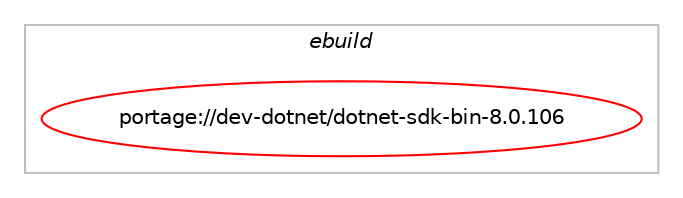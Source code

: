 digraph prolog {

# *************
# Graph options
# *************

newrank=true;
concentrate=true;
compound=true;
graph [rankdir=LR,fontname=Helvetica,fontsize=10,ranksep=1.5];#, ranksep=2.5, nodesep=0.2];
edge  [arrowhead=vee];
node  [fontname=Helvetica,fontsize=10];

# **********
# The ebuild
# **********

subgraph cluster_leftcol {
color=gray;
rank=same;
label=<<i>ebuild</i>>;
id [label="portage://dev-dotnet/dotnet-sdk-bin-8.0.106", color=red, width=4, href="../dev-dotnet/dotnet-sdk-bin-8.0.106.svg"];
}

# ****************
# The dependencies
# ****************

subgraph cluster_midcol {
color=gray;
label=<<i>dependencies</i>>;
subgraph cluster_compile {
fillcolor="#eeeeee";
style=filled;
label=<<i>compile</i>>;
}
subgraph cluster_compileandrun {
fillcolor="#eeeeee";
style=filled;
label=<<i>compile and run</i>>;
}
subgraph cluster_run {
fillcolor="#eeeeee";
style=filled;
label=<<i>run</i>>;
# *** BEGIN UNKNOWN DEPENDENCY TYPE (TODO) ***
# id -> package_dependency(portage://dev-dotnet/dotnet-sdk-bin-8.0.106,run,no,app-crypt,mit-krb5,none,[,,],[slot(0),subslot(0)],[])
# *** END UNKNOWN DEPENDENCY TYPE (TODO) ***

# *** BEGIN UNKNOWN DEPENDENCY TYPE (TODO) ***
# id -> package_dependency(portage://dev-dotnet/dotnet-sdk-bin-8.0.106,run,no,dev-libs,icu,none,[,,],[],[])
# *** END UNKNOWN DEPENDENCY TYPE (TODO) ***

# *** BEGIN UNKNOWN DEPENDENCY TYPE (TODO) ***
# id -> package_dependency(portage://dev-dotnet/dotnet-sdk-bin-8.0.106,run,no,dev-util,lttng-ust,none,[,,],[slot(0),subslot(2.12)],[])
# *** END UNKNOWN DEPENDENCY TYPE (TODO) ***

# *** BEGIN UNKNOWN DEPENDENCY TYPE (TODO) ***
# id -> package_dependency(portage://dev-dotnet/dotnet-sdk-bin-8.0.106,run,no,sys-libs,zlib,none,[,,],[slot(0),subslot(1)],[])
# *** END UNKNOWN DEPENDENCY TYPE (TODO) ***

}
}

# **************
# The candidates
# **************

subgraph cluster_choices {
rank=same;
color=gray;
label=<<i>candidates</i>>;

}

}
